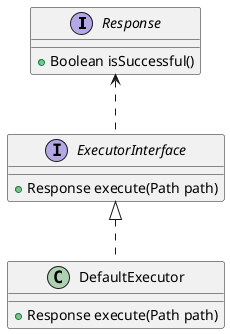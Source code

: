 @startuml
'https://plantuml.com/class-diagram

interface Response{
    + Boolean isSuccessful()
}

interface ExecutorInterface{
    + Response execute(Path path)
}

class DefaultExecutor{
    + Response execute(Path path)
}

Response <.. ExecutorInterface
ExecutorInterface <|.. DefaultExecutor

@enduml